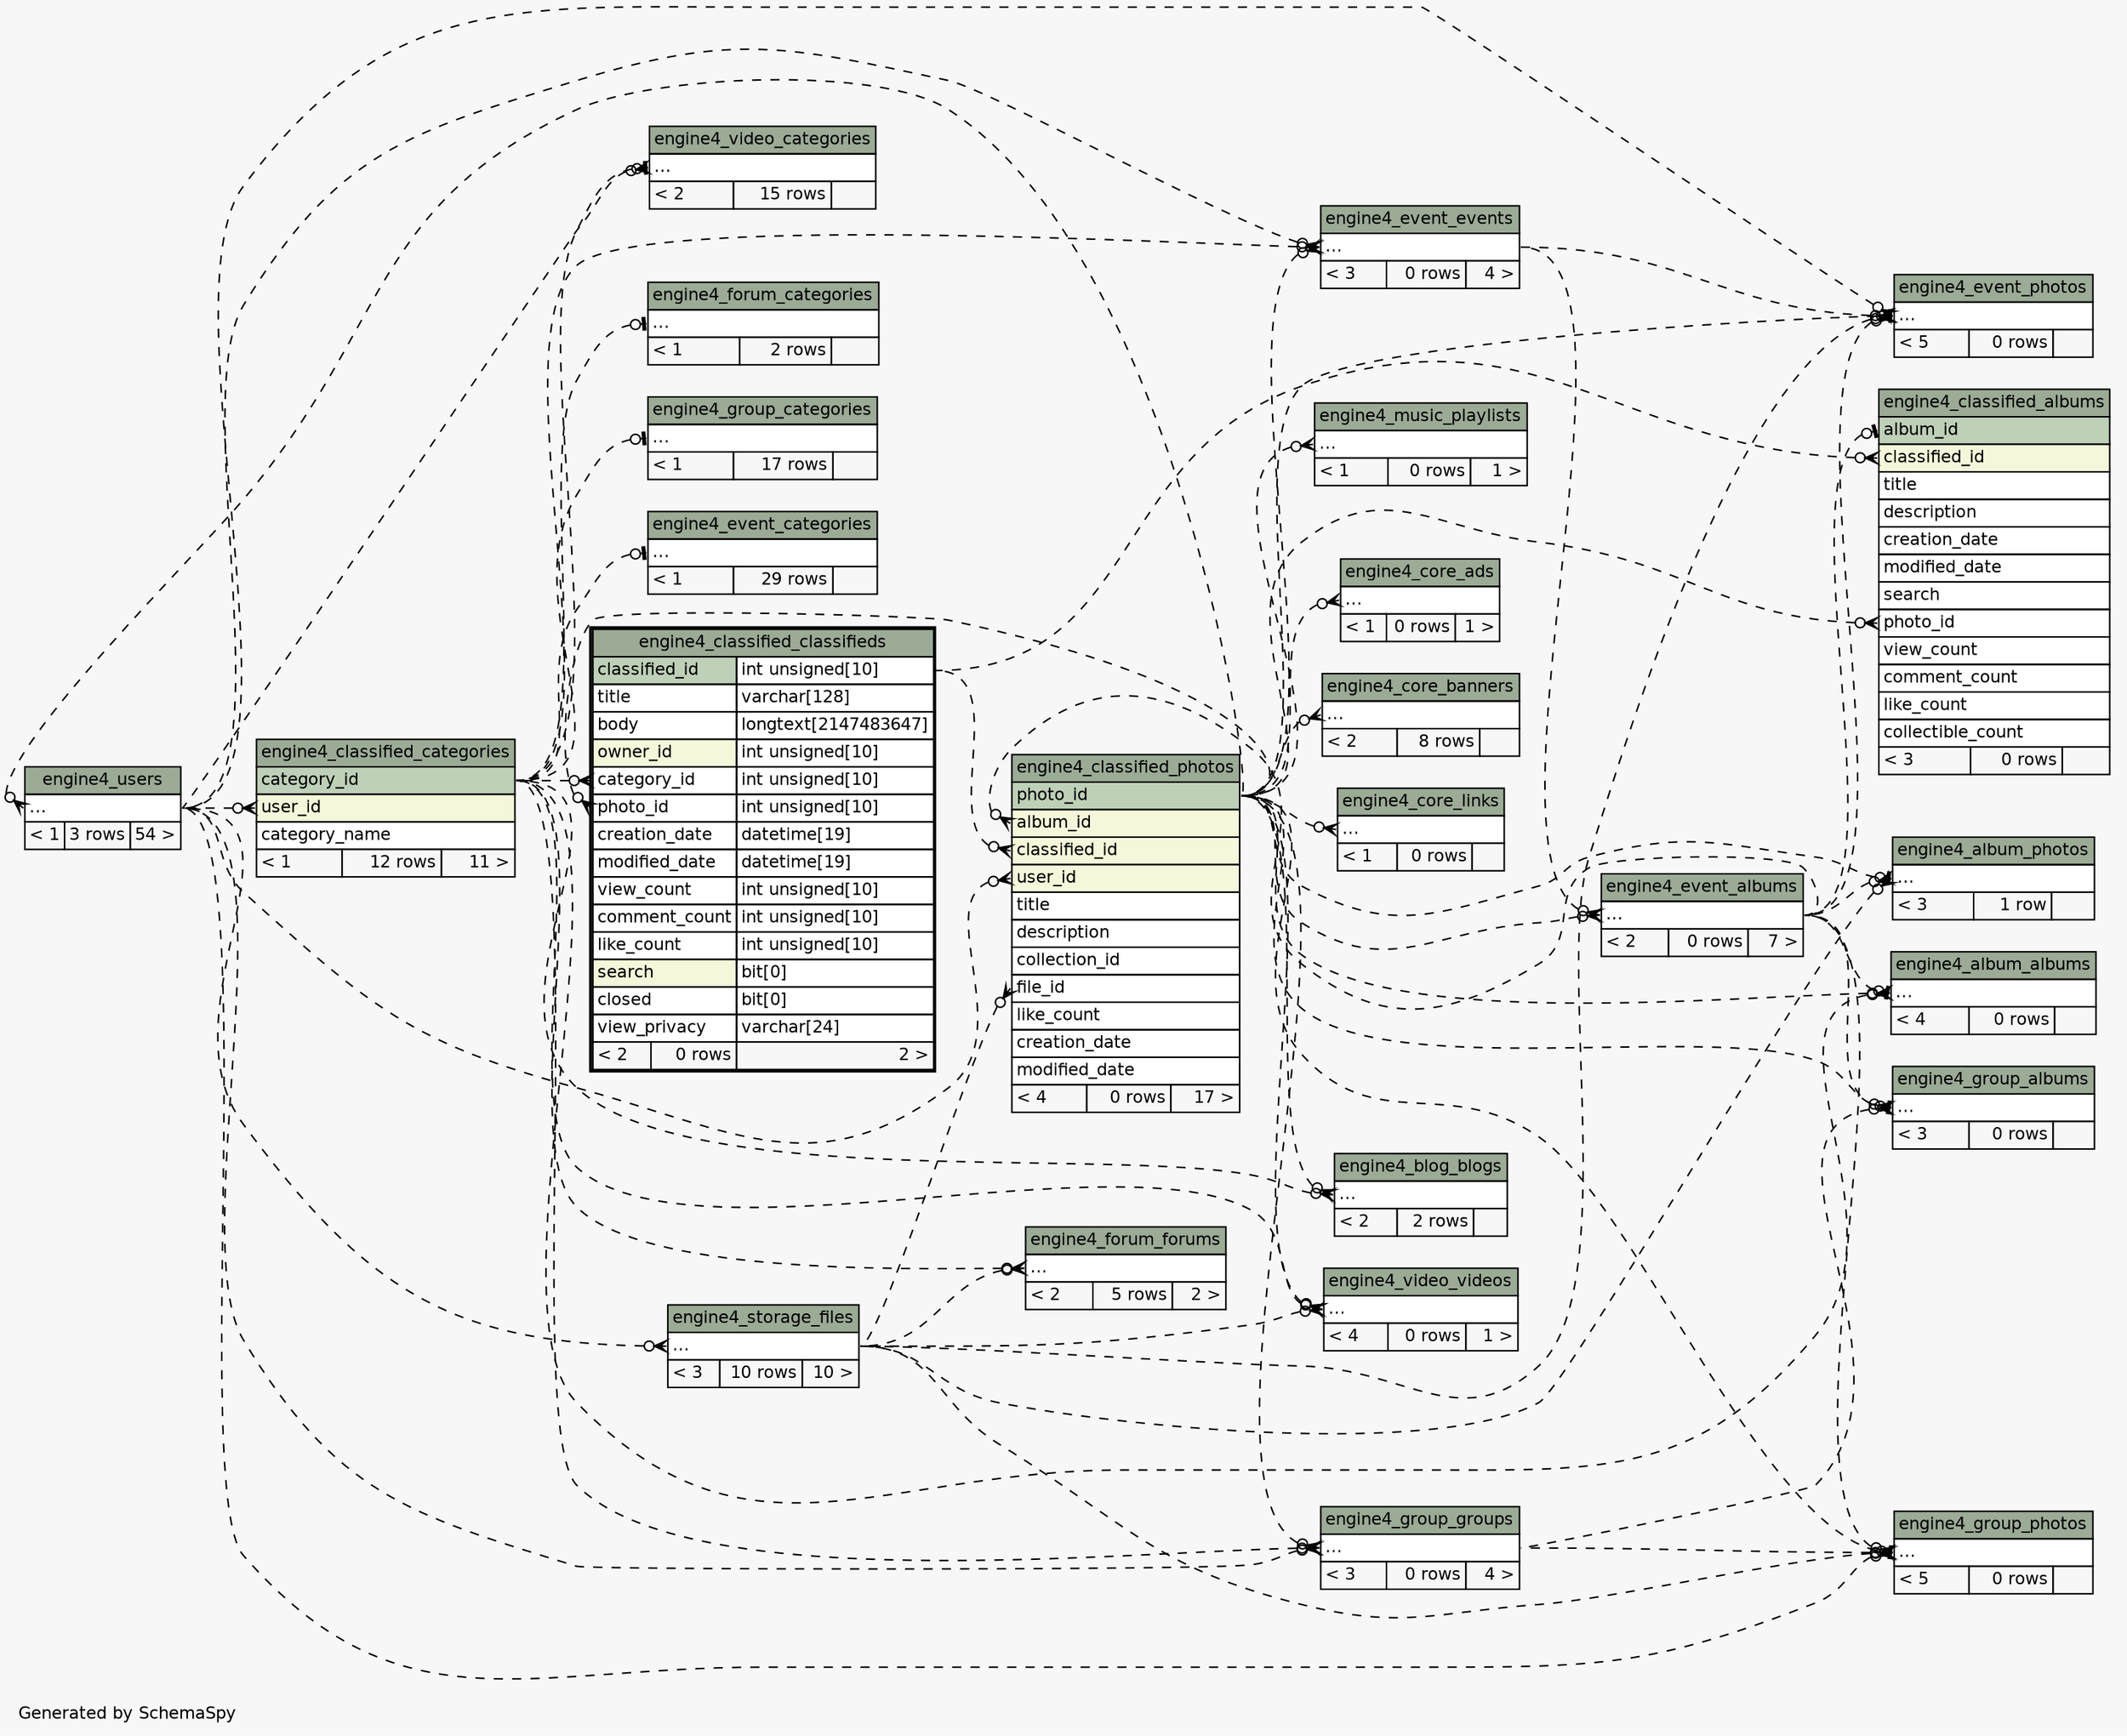 // dot 2.38.0 on Windows 10 10.0
// SchemaSpy rev 590
digraph "impliedTwoDegreesRelationshipsDiagram" {
  graph [
    rankdir="RL"
    bgcolor="#f7f7f7"
    label="\nGenerated by SchemaSpy"
    labeljust="l"
    nodesep="0.18"
    ranksep="0.46"
    fontname="Helvetica"
    fontsize="11"
  ];
  node [
    fontname="Helvetica"
    fontsize="11"
    shape="plaintext"
  ];
  edge [
    arrowsize="0.8"
  ];
  "engine4_album_albums":"elipses":w -> "engine4_event_albums":"elipses":e [arrowhead=none dir=back arrowtail=teeodot style=dashed];
  "engine4_album_albums":"elipses":w -> "engine4_classified_categories":"category_id":e [arrowhead=none dir=back arrowtail=crowodot style=dashed];
  "engine4_album_albums":"elipses":w -> "engine4_classified_photos":"photo_id":e [arrowhead=none dir=back arrowtail=crowodot style=dashed];
  "engine4_album_photos":"elipses":w -> "engine4_event_albums":"elipses":e [arrowhead=none dir=back arrowtail=crowodot style=dashed];
  "engine4_album_photos":"elipses":w -> "engine4_storage_files":"elipses":e [arrowhead=none dir=back arrowtail=crowodot style=dashed];
  "engine4_album_photos":"elipses":w -> "engine4_classified_photos":"photo_id":e [arrowhead=none dir=back arrowtail=teeodot style=dashed];
  "engine4_blog_blogs":"elipses":w -> "engine4_classified_categories":"category_id":e [arrowhead=none dir=back arrowtail=crowodot style=dashed];
  "engine4_blog_blogs":"elipses":w -> "engine4_classified_photos":"photo_id":e [arrowhead=none dir=back arrowtail=crowodot style=dashed];
  "engine4_classified_albums":"album_id":w -> "engine4_event_albums":"elipses":e [arrowhead=none dir=back arrowtail=teeodot style=dashed];
  "engine4_classified_albums":"classified_id":w -> "engine4_classified_classifieds":"classified_id.type":e [arrowhead=none dir=back arrowtail=crowodot style=dashed];
  "engine4_classified_albums":"photo_id":w -> "engine4_classified_photos":"photo_id":e [arrowhead=none dir=back arrowtail=crowodot style=dashed];
  "engine4_classified_categories":"user_id":w -> "engine4_users":"elipses":e [arrowhead=none dir=back arrowtail=crowodot style=dashed];
  "engine4_classified_classifieds":"category_id":w -> "engine4_classified_categories":"category_id":e [arrowhead=none dir=back arrowtail=crowodot style=dashed];
  "engine4_classified_classifieds":"photo_id":w -> "engine4_classified_photos":"photo_id":e [arrowhead=none dir=back arrowtail=crowodot style=dashed];
  "engine4_classified_photos":"album_id":w -> "engine4_event_albums":"elipses":e [arrowhead=none dir=back arrowtail=crowodot style=dashed];
  "engine4_classified_photos":"classified_id":w -> "engine4_classified_classifieds":"classified_id.type":e [arrowhead=none dir=back arrowtail=crowodot style=dashed];
  "engine4_classified_photos":"file_id":w -> "engine4_storage_files":"elipses":e [arrowhead=none dir=back arrowtail=crowodot style=dashed];
  "engine4_classified_photos":"user_id":w -> "engine4_users":"elipses":e [arrowhead=none dir=back arrowtail=crowodot style=dashed];
  "engine4_core_ads":"elipses":w -> "engine4_classified_photos":"photo_id":e [arrowhead=none dir=back arrowtail=crowodot style=dashed];
  "engine4_core_banners":"elipses":w -> "engine4_classified_photos":"photo_id":e [arrowhead=none dir=back arrowtail=crowodot style=dashed];
  "engine4_core_links":"elipses":w -> "engine4_classified_photos":"photo_id":e [arrowhead=none dir=back arrowtail=crowodot style=dashed];
  "engine4_event_albums":"elipses":w -> "engine4_event_events":"elipses":e [arrowhead=none dir=back arrowtail=crowodot style=dashed];
  "engine4_event_albums":"elipses":w -> "engine4_classified_photos":"photo_id":e [arrowhead=none dir=back arrowtail=crowodot style=dashed];
  "engine4_event_categories":"elipses":w -> "engine4_classified_categories":"category_id":e [arrowhead=none dir=back arrowtail=teeodot style=dashed];
  "engine4_event_events":"elipses":w -> "engine4_classified_categories":"category_id":e [arrowhead=none dir=back arrowtail=crowodot style=dashed];
  "engine4_event_events":"elipses":w -> "engine4_classified_photos":"photo_id":e [arrowhead=none dir=back arrowtail=crowodot style=dashed];
  "engine4_event_events":"elipses":w -> "engine4_users":"elipses":e [arrowhead=none dir=back arrowtail=crowodot style=dashed];
  "engine4_event_photos":"elipses":w -> "engine4_event_albums":"elipses":e [arrowhead=none dir=back arrowtail=crowodot style=dashed];
  "engine4_event_photos":"elipses":w -> "engine4_event_events":"elipses":e [arrowhead=none dir=back arrowtail=crowodot style=dashed];
  "engine4_event_photos":"elipses":w -> "engine4_storage_files":"elipses":e [arrowhead=none dir=back arrowtail=crowodot style=dashed];
  "engine4_event_photos":"elipses":w -> "engine4_classified_photos":"photo_id":e [arrowhead=none dir=back arrowtail=teeodot style=dashed];
  "engine4_event_photos":"elipses":w -> "engine4_users":"elipses":e [arrowhead=none dir=back arrowtail=crowodot style=dashed];
  "engine4_forum_categories":"elipses":w -> "engine4_classified_categories":"category_id":e [arrowhead=none dir=back arrowtail=teeodot style=dashed];
  "engine4_forum_forums":"elipses":w -> "engine4_classified_categories":"category_id":e [arrowhead=none dir=back arrowtail=crowodot style=dashed];
  "engine4_forum_forums":"elipses":w -> "engine4_storage_files":"elipses":e [arrowhead=none dir=back arrowtail=crowodot style=dashed];
  "engine4_group_albums":"elipses":w -> "engine4_event_albums":"elipses":e [arrowhead=none dir=back arrowtail=teeodot style=dashed];
  "engine4_group_albums":"elipses":w -> "engine4_group_groups":"elipses":e [arrowhead=none dir=back arrowtail=crowodot style=dashed];
  "engine4_group_albums":"elipses":w -> "engine4_classified_photos":"photo_id":e [arrowhead=none dir=back arrowtail=crowodot style=dashed];
  "engine4_group_categories":"elipses":w -> "engine4_classified_categories":"category_id":e [arrowhead=none dir=back arrowtail=teeodot style=dashed];
  "engine4_group_groups":"elipses":w -> "engine4_classified_categories":"category_id":e [arrowhead=none dir=back arrowtail=crowodot style=dashed];
  "engine4_group_groups":"elipses":w -> "engine4_classified_photos":"photo_id":e [arrowhead=none dir=back arrowtail=crowodot style=dashed];
  "engine4_group_groups":"elipses":w -> "engine4_users":"elipses":e [arrowhead=none dir=back arrowtail=crowodot style=dashed];
  "engine4_group_photos":"elipses":w -> "engine4_event_albums":"elipses":e [arrowhead=none dir=back arrowtail=crowodot style=dashed];
  "engine4_group_photos":"elipses":w -> "engine4_storage_files":"elipses":e [arrowhead=none dir=back arrowtail=crowodot style=dashed];
  "engine4_group_photos":"elipses":w -> "engine4_group_groups":"elipses":e [arrowhead=none dir=back arrowtail=crowodot style=dashed];
  "engine4_group_photos":"elipses":w -> "engine4_classified_photos":"photo_id":e [arrowhead=none dir=back arrowtail=teeodot style=dashed];
  "engine4_group_photos":"elipses":w -> "engine4_users":"elipses":e [arrowhead=none dir=back arrowtail=crowodot style=dashed];
  "engine4_music_playlists":"elipses":w -> "engine4_classified_photos":"photo_id":e [arrowhead=none dir=back arrowtail=crowodot style=dashed];
  "engine4_storage_files":"elipses":w -> "engine4_users":"elipses":e [arrowhead=none dir=back arrowtail=crowodot style=dashed];
  "engine4_users":"elipses":w -> "engine4_classified_photos":"photo_id":e [arrowhead=none dir=back arrowtail=crowodot style=dashed];
  "engine4_video_categories":"elipses":w -> "engine4_classified_categories":"category_id":e [arrowhead=none dir=back arrowtail=teeodot style=dashed];
  "engine4_video_categories":"elipses":w -> "engine4_users":"elipses":e [arrowhead=none dir=back arrowtail=crowodot style=dashed];
  "engine4_video_videos":"elipses":w -> "engine4_classified_categories":"category_id":e [arrowhead=none dir=back arrowtail=crowodot style=dashed];
  "engine4_video_videos":"elipses":w -> "engine4_storage_files":"elipses":e [arrowhead=none dir=back arrowtail=crowodot style=dashed];
  "engine4_video_videos":"elipses":w -> "engine4_classified_photos":"photo_id":e [arrowhead=none dir=back arrowtail=crowodot style=dashed];
  "engine4_album_albums" [
    label=<
    <TABLE BORDER="0" CELLBORDER="1" CELLSPACING="0" BGCOLOR="#ffffff">
      <TR><TD COLSPAN="3" BGCOLOR="#9bab96" ALIGN="CENTER">engine4_album_albums</TD></TR>
      <TR><TD PORT="elipses" COLSPAN="3" ALIGN="LEFT">...</TD></TR>
      <TR><TD ALIGN="LEFT" BGCOLOR="#f7f7f7">&lt; 4</TD><TD ALIGN="RIGHT" BGCOLOR="#f7f7f7">0 rows</TD><TD ALIGN="RIGHT" BGCOLOR="#f7f7f7">  </TD></TR>
    </TABLE>>
    URL="engine4_album_albums.html"
    tooltip="engine4_album_albums"
  ];
  "engine4_album_photos" [
    label=<
    <TABLE BORDER="0" CELLBORDER="1" CELLSPACING="0" BGCOLOR="#ffffff">
      <TR><TD COLSPAN="3" BGCOLOR="#9bab96" ALIGN="CENTER">engine4_album_photos</TD></TR>
      <TR><TD PORT="elipses" COLSPAN="3" ALIGN="LEFT">...</TD></TR>
      <TR><TD ALIGN="LEFT" BGCOLOR="#f7f7f7">&lt; 3</TD><TD ALIGN="RIGHT" BGCOLOR="#f7f7f7">1 row</TD><TD ALIGN="RIGHT" BGCOLOR="#f7f7f7">  </TD></TR>
    </TABLE>>
    URL="engine4_album_photos.html"
    tooltip="engine4_album_photos"
  ];
  "engine4_blog_blogs" [
    label=<
    <TABLE BORDER="0" CELLBORDER="1" CELLSPACING="0" BGCOLOR="#ffffff">
      <TR><TD COLSPAN="3" BGCOLOR="#9bab96" ALIGN="CENTER">engine4_blog_blogs</TD></TR>
      <TR><TD PORT="elipses" COLSPAN="3" ALIGN="LEFT">...</TD></TR>
      <TR><TD ALIGN="LEFT" BGCOLOR="#f7f7f7">&lt; 2</TD><TD ALIGN="RIGHT" BGCOLOR="#f7f7f7">2 rows</TD><TD ALIGN="RIGHT" BGCOLOR="#f7f7f7">  </TD></TR>
    </TABLE>>
    URL="engine4_blog_blogs.html"
    tooltip="engine4_blog_blogs"
  ];
  "engine4_classified_albums" [
    label=<
    <TABLE BORDER="0" CELLBORDER="1" CELLSPACING="0" BGCOLOR="#ffffff">
      <TR><TD COLSPAN="3" BGCOLOR="#9bab96" ALIGN="CENTER">engine4_classified_albums</TD></TR>
      <TR><TD PORT="album_id" COLSPAN="3" BGCOLOR="#bed1b8" ALIGN="LEFT">album_id</TD></TR>
      <TR><TD PORT="classified_id" COLSPAN="3" BGCOLOR="#f4f7da" ALIGN="LEFT">classified_id</TD></TR>
      <TR><TD PORT="title" COLSPAN="3" ALIGN="LEFT">title</TD></TR>
      <TR><TD PORT="description" COLSPAN="3" ALIGN="LEFT">description</TD></TR>
      <TR><TD PORT="creation_date" COLSPAN="3" ALIGN="LEFT">creation_date</TD></TR>
      <TR><TD PORT="modified_date" COLSPAN="3" ALIGN="LEFT">modified_date</TD></TR>
      <TR><TD PORT="search" COLSPAN="3" ALIGN="LEFT">search</TD></TR>
      <TR><TD PORT="photo_id" COLSPAN="3" ALIGN="LEFT">photo_id</TD></TR>
      <TR><TD PORT="view_count" COLSPAN="3" ALIGN="LEFT">view_count</TD></TR>
      <TR><TD PORT="comment_count" COLSPAN="3" ALIGN="LEFT">comment_count</TD></TR>
      <TR><TD PORT="like_count" COLSPAN="3" ALIGN="LEFT">like_count</TD></TR>
      <TR><TD PORT="collectible_count" COLSPAN="3" ALIGN="LEFT">collectible_count</TD></TR>
      <TR><TD ALIGN="LEFT" BGCOLOR="#f7f7f7">&lt; 3</TD><TD ALIGN="RIGHT" BGCOLOR="#f7f7f7">0 rows</TD><TD ALIGN="RIGHT" BGCOLOR="#f7f7f7">  </TD></TR>
    </TABLE>>
    URL="engine4_classified_albums.html"
    tooltip="engine4_classified_albums"
  ];
  "engine4_classified_categories" [
    label=<
    <TABLE BORDER="0" CELLBORDER="1" CELLSPACING="0" BGCOLOR="#ffffff">
      <TR><TD COLSPAN="3" BGCOLOR="#9bab96" ALIGN="CENTER">engine4_classified_categories</TD></TR>
      <TR><TD PORT="category_id" COLSPAN="3" BGCOLOR="#bed1b8" ALIGN="LEFT">category_id</TD></TR>
      <TR><TD PORT="user_id" COLSPAN="3" BGCOLOR="#f4f7da" ALIGN="LEFT">user_id</TD></TR>
      <TR><TD PORT="category_name" COLSPAN="3" ALIGN="LEFT">category_name</TD></TR>
      <TR><TD ALIGN="LEFT" BGCOLOR="#f7f7f7">&lt; 1</TD><TD ALIGN="RIGHT" BGCOLOR="#f7f7f7">12 rows</TD><TD ALIGN="RIGHT" BGCOLOR="#f7f7f7">11 &gt;</TD></TR>
    </TABLE>>
    URL="engine4_classified_categories.html"
    tooltip="engine4_classified_categories"
  ];
  "engine4_classified_classifieds" [
    label=<
    <TABLE BORDER="2" CELLBORDER="1" CELLSPACING="0" BGCOLOR="#ffffff">
      <TR><TD COLSPAN="3" BGCOLOR="#9bab96" ALIGN="CENTER">engine4_classified_classifieds</TD></TR>
      <TR><TD PORT="classified_id" COLSPAN="2" BGCOLOR="#bed1b8" ALIGN="LEFT">classified_id</TD><TD PORT="classified_id.type" ALIGN="LEFT">int unsigned[10]</TD></TR>
      <TR><TD PORT="title" COLSPAN="2" ALIGN="LEFT">title</TD><TD PORT="title.type" ALIGN="LEFT">varchar[128]</TD></TR>
      <TR><TD PORT="body" COLSPAN="2" ALIGN="LEFT">body</TD><TD PORT="body.type" ALIGN="LEFT">longtext[2147483647]</TD></TR>
      <TR><TD PORT="owner_id" COLSPAN="2" BGCOLOR="#f4f7da" ALIGN="LEFT">owner_id</TD><TD PORT="owner_id.type" ALIGN="LEFT">int unsigned[10]</TD></TR>
      <TR><TD PORT="category_id" COLSPAN="2" ALIGN="LEFT">category_id</TD><TD PORT="category_id.type" ALIGN="LEFT">int unsigned[10]</TD></TR>
      <TR><TD PORT="photo_id" COLSPAN="2" ALIGN="LEFT">photo_id</TD><TD PORT="photo_id.type" ALIGN="LEFT">int unsigned[10]</TD></TR>
      <TR><TD PORT="creation_date" COLSPAN="2" ALIGN="LEFT">creation_date</TD><TD PORT="creation_date.type" ALIGN="LEFT">datetime[19]</TD></TR>
      <TR><TD PORT="modified_date" COLSPAN="2" ALIGN="LEFT">modified_date</TD><TD PORT="modified_date.type" ALIGN="LEFT">datetime[19]</TD></TR>
      <TR><TD PORT="view_count" COLSPAN="2" ALIGN="LEFT">view_count</TD><TD PORT="view_count.type" ALIGN="LEFT">int unsigned[10]</TD></TR>
      <TR><TD PORT="comment_count" COLSPAN="2" ALIGN="LEFT">comment_count</TD><TD PORT="comment_count.type" ALIGN="LEFT">int unsigned[10]</TD></TR>
      <TR><TD PORT="like_count" COLSPAN="2" ALIGN="LEFT">like_count</TD><TD PORT="like_count.type" ALIGN="LEFT">int unsigned[10]</TD></TR>
      <TR><TD PORT="search" COLSPAN="2" BGCOLOR="#f4f7da" ALIGN="LEFT">search</TD><TD PORT="search.type" ALIGN="LEFT">bit[0]</TD></TR>
      <TR><TD PORT="closed" COLSPAN="2" ALIGN="LEFT">closed</TD><TD PORT="closed.type" ALIGN="LEFT">bit[0]</TD></TR>
      <TR><TD PORT="view_privacy" COLSPAN="2" ALIGN="LEFT">view_privacy</TD><TD PORT="view_privacy.type" ALIGN="LEFT">varchar[24]</TD></TR>
      <TR><TD ALIGN="LEFT" BGCOLOR="#f7f7f7">&lt; 2</TD><TD ALIGN="RIGHT" BGCOLOR="#f7f7f7">0 rows</TD><TD ALIGN="RIGHT" BGCOLOR="#f7f7f7">2 &gt;</TD></TR>
    </TABLE>>
    URL="engine4_classified_classifieds.html"
    tooltip="engine4_classified_classifieds"
  ];
  "engine4_classified_photos" [
    label=<
    <TABLE BORDER="0" CELLBORDER="1" CELLSPACING="0" BGCOLOR="#ffffff">
      <TR><TD COLSPAN="3" BGCOLOR="#9bab96" ALIGN="CENTER">engine4_classified_photos</TD></TR>
      <TR><TD PORT="photo_id" COLSPAN="3" BGCOLOR="#bed1b8" ALIGN="LEFT">photo_id</TD></TR>
      <TR><TD PORT="album_id" COLSPAN="3" BGCOLOR="#f4f7da" ALIGN="LEFT">album_id</TD></TR>
      <TR><TD PORT="classified_id" COLSPAN="3" BGCOLOR="#f4f7da" ALIGN="LEFT">classified_id</TD></TR>
      <TR><TD PORT="user_id" COLSPAN="3" BGCOLOR="#f4f7da" ALIGN="LEFT">user_id</TD></TR>
      <TR><TD PORT="title" COLSPAN="3" ALIGN="LEFT">title</TD></TR>
      <TR><TD PORT="description" COLSPAN="3" ALIGN="LEFT">description</TD></TR>
      <TR><TD PORT="collection_id" COLSPAN="3" ALIGN="LEFT">collection_id</TD></TR>
      <TR><TD PORT="file_id" COLSPAN="3" ALIGN="LEFT">file_id</TD></TR>
      <TR><TD PORT="like_count" COLSPAN="3" ALIGN="LEFT">like_count</TD></TR>
      <TR><TD PORT="creation_date" COLSPAN="3" ALIGN="LEFT">creation_date</TD></TR>
      <TR><TD PORT="modified_date" COLSPAN="3" ALIGN="LEFT">modified_date</TD></TR>
      <TR><TD ALIGN="LEFT" BGCOLOR="#f7f7f7">&lt; 4</TD><TD ALIGN="RIGHT" BGCOLOR="#f7f7f7">0 rows</TD><TD ALIGN="RIGHT" BGCOLOR="#f7f7f7">17 &gt;</TD></TR>
    </TABLE>>
    URL="engine4_classified_photos.html"
    tooltip="engine4_classified_photos"
  ];
  "engine4_core_ads" [
    label=<
    <TABLE BORDER="0" CELLBORDER="1" CELLSPACING="0" BGCOLOR="#ffffff">
      <TR><TD COLSPAN="3" BGCOLOR="#9bab96" ALIGN="CENTER">engine4_core_ads</TD></TR>
      <TR><TD PORT="elipses" COLSPAN="3" ALIGN="LEFT">...</TD></TR>
      <TR><TD ALIGN="LEFT" BGCOLOR="#f7f7f7">&lt; 1</TD><TD ALIGN="RIGHT" BGCOLOR="#f7f7f7">0 rows</TD><TD ALIGN="RIGHT" BGCOLOR="#f7f7f7">1 &gt;</TD></TR>
    </TABLE>>
    URL="engine4_core_ads.html"
    tooltip="engine4_core_ads"
  ];
  "engine4_core_banners" [
    label=<
    <TABLE BORDER="0" CELLBORDER="1" CELLSPACING="0" BGCOLOR="#ffffff">
      <TR><TD COLSPAN="3" BGCOLOR="#9bab96" ALIGN="CENTER">engine4_core_banners</TD></TR>
      <TR><TD PORT="elipses" COLSPAN="3" ALIGN="LEFT">...</TD></TR>
      <TR><TD ALIGN="LEFT" BGCOLOR="#f7f7f7">&lt; 2</TD><TD ALIGN="RIGHT" BGCOLOR="#f7f7f7">8 rows</TD><TD ALIGN="RIGHT" BGCOLOR="#f7f7f7">  </TD></TR>
    </TABLE>>
    URL="engine4_core_banners.html"
    tooltip="engine4_core_banners"
  ];
  "engine4_core_links" [
    label=<
    <TABLE BORDER="0" CELLBORDER="1" CELLSPACING="0" BGCOLOR="#ffffff">
      <TR><TD COLSPAN="3" BGCOLOR="#9bab96" ALIGN="CENTER">engine4_core_links</TD></TR>
      <TR><TD PORT="elipses" COLSPAN="3" ALIGN="LEFT">...</TD></TR>
      <TR><TD ALIGN="LEFT" BGCOLOR="#f7f7f7">&lt; 1</TD><TD ALIGN="RIGHT" BGCOLOR="#f7f7f7">0 rows</TD><TD ALIGN="RIGHT" BGCOLOR="#f7f7f7">  </TD></TR>
    </TABLE>>
    URL="engine4_core_links.html"
    tooltip="engine4_core_links"
  ];
  "engine4_event_albums" [
    label=<
    <TABLE BORDER="0" CELLBORDER="1" CELLSPACING="0" BGCOLOR="#ffffff">
      <TR><TD COLSPAN="3" BGCOLOR="#9bab96" ALIGN="CENTER">engine4_event_albums</TD></TR>
      <TR><TD PORT="elipses" COLSPAN="3" ALIGN="LEFT">...</TD></TR>
      <TR><TD ALIGN="LEFT" BGCOLOR="#f7f7f7">&lt; 2</TD><TD ALIGN="RIGHT" BGCOLOR="#f7f7f7">0 rows</TD><TD ALIGN="RIGHT" BGCOLOR="#f7f7f7">7 &gt;</TD></TR>
    </TABLE>>
    URL="engine4_event_albums.html"
    tooltip="engine4_event_albums"
  ];
  "engine4_event_categories" [
    label=<
    <TABLE BORDER="0" CELLBORDER="1" CELLSPACING="0" BGCOLOR="#ffffff">
      <TR><TD COLSPAN="3" BGCOLOR="#9bab96" ALIGN="CENTER">engine4_event_categories</TD></TR>
      <TR><TD PORT="elipses" COLSPAN="3" ALIGN="LEFT">...</TD></TR>
      <TR><TD ALIGN="LEFT" BGCOLOR="#f7f7f7">&lt; 1</TD><TD ALIGN="RIGHT" BGCOLOR="#f7f7f7">29 rows</TD><TD ALIGN="RIGHT" BGCOLOR="#f7f7f7">  </TD></TR>
    </TABLE>>
    URL="engine4_event_categories.html"
    tooltip="engine4_event_categories"
  ];
  "engine4_event_events" [
    label=<
    <TABLE BORDER="0" CELLBORDER="1" CELLSPACING="0" BGCOLOR="#ffffff">
      <TR><TD COLSPAN="3" BGCOLOR="#9bab96" ALIGN="CENTER">engine4_event_events</TD></TR>
      <TR><TD PORT="elipses" COLSPAN="3" ALIGN="LEFT">...</TD></TR>
      <TR><TD ALIGN="LEFT" BGCOLOR="#f7f7f7">&lt; 3</TD><TD ALIGN="RIGHT" BGCOLOR="#f7f7f7">0 rows</TD><TD ALIGN="RIGHT" BGCOLOR="#f7f7f7">4 &gt;</TD></TR>
    </TABLE>>
    URL="engine4_event_events.html"
    tooltip="engine4_event_events"
  ];
  "engine4_event_photos" [
    label=<
    <TABLE BORDER="0" CELLBORDER="1" CELLSPACING="0" BGCOLOR="#ffffff">
      <TR><TD COLSPAN="3" BGCOLOR="#9bab96" ALIGN="CENTER">engine4_event_photos</TD></TR>
      <TR><TD PORT="elipses" COLSPAN="3" ALIGN="LEFT">...</TD></TR>
      <TR><TD ALIGN="LEFT" BGCOLOR="#f7f7f7">&lt; 5</TD><TD ALIGN="RIGHT" BGCOLOR="#f7f7f7">0 rows</TD><TD ALIGN="RIGHT" BGCOLOR="#f7f7f7">  </TD></TR>
    </TABLE>>
    URL="engine4_event_photos.html"
    tooltip="engine4_event_photos"
  ];
  "engine4_forum_categories" [
    label=<
    <TABLE BORDER="0" CELLBORDER="1" CELLSPACING="0" BGCOLOR="#ffffff">
      <TR><TD COLSPAN="3" BGCOLOR="#9bab96" ALIGN="CENTER">engine4_forum_categories</TD></TR>
      <TR><TD PORT="elipses" COLSPAN="3" ALIGN="LEFT">...</TD></TR>
      <TR><TD ALIGN="LEFT" BGCOLOR="#f7f7f7">&lt; 1</TD><TD ALIGN="RIGHT" BGCOLOR="#f7f7f7">2 rows</TD><TD ALIGN="RIGHT" BGCOLOR="#f7f7f7">  </TD></TR>
    </TABLE>>
    URL="engine4_forum_categories.html"
    tooltip="engine4_forum_categories"
  ];
  "engine4_forum_forums" [
    label=<
    <TABLE BORDER="0" CELLBORDER="1" CELLSPACING="0" BGCOLOR="#ffffff">
      <TR><TD COLSPAN="3" BGCOLOR="#9bab96" ALIGN="CENTER">engine4_forum_forums</TD></TR>
      <TR><TD PORT="elipses" COLSPAN="3" ALIGN="LEFT">...</TD></TR>
      <TR><TD ALIGN="LEFT" BGCOLOR="#f7f7f7">&lt; 2</TD><TD ALIGN="RIGHT" BGCOLOR="#f7f7f7">5 rows</TD><TD ALIGN="RIGHT" BGCOLOR="#f7f7f7">2 &gt;</TD></TR>
    </TABLE>>
    URL="engine4_forum_forums.html"
    tooltip="engine4_forum_forums"
  ];
  "engine4_group_albums" [
    label=<
    <TABLE BORDER="0" CELLBORDER="1" CELLSPACING="0" BGCOLOR="#ffffff">
      <TR><TD COLSPAN="3" BGCOLOR="#9bab96" ALIGN="CENTER">engine4_group_albums</TD></TR>
      <TR><TD PORT="elipses" COLSPAN="3" ALIGN="LEFT">...</TD></TR>
      <TR><TD ALIGN="LEFT" BGCOLOR="#f7f7f7">&lt; 3</TD><TD ALIGN="RIGHT" BGCOLOR="#f7f7f7">0 rows</TD><TD ALIGN="RIGHT" BGCOLOR="#f7f7f7">  </TD></TR>
    </TABLE>>
    URL="engine4_group_albums.html"
    tooltip="engine4_group_albums"
  ];
  "engine4_group_categories" [
    label=<
    <TABLE BORDER="0" CELLBORDER="1" CELLSPACING="0" BGCOLOR="#ffffff">
      <TR><TD COLSPAN="3" BGCOLOR="#9bab96" ALIGN="CENTER">engine4_group_categories</TD></TR>
      <TR><TD PORT="elipses" COLSPAN="3" ALIGN="LEFT">...</TD></TR>
      <TR><TD ALIGN="LEFT" BGCOLOR="#f7f7f7">&lt; 1</TD><TD ALIGN="RIGHT" BGCOLOR="#f7f7f7">17 rows</TD><TD ALIGN="RIGHT" BGCOLOR="#f7f7f7">  </TD></TR>
    </TABLE>>
    URL="engine4_group_categories.html"
    tooltip="engine4_group_categories"
  ];
  "engine4_group_groups" [
    label=<
    <TABLE BORDER="0" CELLBORDER="1" CELLSPACING="0" BGCOLOR="#ffffff">
      <TR><TD COLSPAN="3" BGCOLOR="#9bab96" ALIGN="CENTER">engine4_group_groups</TD></TR>
      <TR><TD PORT="elipses" COLSPAN="3" ALIGN="LEFT">...</TD></TR>
      <TR><TD ALIGN="LEFT" BGCOLOR="#f7f7f7">&lt; 3</TD><TD ALIGN="RIGHT" BGCOLOR="#f7f7f7">0 rows</TD><TD ALIGN="RIGHT" BGCOLOR="#f7f7f7">4 &gt;</TD></TR>
    </TABLE>>
    URL="engine4_group_groups.html"
    tooltip="engine4_group_groups"
  ];
  "engine4_group_photos" [
    label=<
    <TABLE BORDER="0" CELLBORDER="1" CELLSPACING="0" BGCOLOR="#ffffff">
      <TR><TD COLSPAN="3" BGCOLOR="#9bab96" ALIGN="CENTER">engine4_group_photos</TD></TR>
      <TR><TD PORT="elipses" COLSPAN="3" ALIGN="LEFT">...</TD></TR>
      <TR><TD ALIGN="LEFT" BGCOLOR="#f7f7f7">&lt; 5</TD><TD ALIGN="RIGHT" BGCOLOR="#f7f7f7">0 rows</TD><TD ALIGN="RIGHT" BGCOLOR="#f7f7f7">  </TD></TR>
    </TABLE>>
    URL="engine4_group_photos.html"
    tooltip="engine4_group_photos"
  ];
  "engine4_music_playlists" [
    label=<
    <TABLE BORDER="0" CELLBORDER="1" CELLSPACING="0" BGCOLOR="#ffffff">
      <TR><TD COLSPAN="3" BGCOLOR="#9bab96" ALIGN="CENTER">engine4_music_playlists</TD></TR>
      <TR><TD PORT="elipses" COLSPAN="3" ALIGN="LEFT">...</TD></TR>
      <TR><TD ALIGN="LEFT" BGCOLOR="#f7f7f7">&lt; 1</TD><TD ALIGN="RIGHT" BGCOLOR="#f7f7f7">0 rows</TD><TD ALIGN="RIGHT" BGCOLOR="#f7f7f7">1 &gt;</TD></TR>
    </TABLE>>
    URL="engine4_music_playlists.html"
    tooltip="engine4_music_playlists"
  ];
  "engine4_storage_files" [
    label=<
    <TABLE BORDER="0" CELLBORDER="1" CELLSPACING="0" BGCOLOR="#ffffff">
      <TR><TD COLSPAN="3" BGCOLOR="#9bab96" ALIGN="CENTER">engine4_storage_files</TD></TR>
      <TR><TD PORT="elipses" COLSPAN="3" ALIGN="LEFT">...</TD></TR>
      <TR><TD ALIGN="LEFT" BGCOLOR="#f7f7f7">&lt; 3</TD><TD ALIGN="RIGHT" BGCOLOR="#f7f7f7">10 rows</TD><TD ALIGN="RIGHT" BGCOLOR="#f7f7f7">10 &gt;</TD></TR>
    </TABLE>>
    URL="engine4_storage_files.html"
    tooltip="engine4_storage_files"
  ];
  "engine4_users" [
    label=<
    <TABLE BORDER="0" CELLBORDER="1" CELLSPACING="0" BGCOLOR="#ffffff">
      <TR><TD COLSPAN="3" BGCOLOR="#9bab96" ALIGN="CENTER">engine4_users</TD></TR>
      <TR><TD PORT="elipses" COLSPAN="3" ALIGN="LEFT">...</TD></TR>
      <TR><TD ALIGN="LEFT" BGCOLOR="#f7f7f7">&lt; 1</TD><TD ALIGN="RIGHT" BGCOLOR="#f7f7f7">3 rows</TD><TD ALIGN="RIGHT" BGCOLOR="#f7f7f7">54 &gt;</TD></TR>
    </TABLE>>
    URL="engine4_users.html"
    tooltip="engine4_users"
  ];
  "engine4_video_categories" [
    label=<
    <TABLE BORDER="0" CELLBORDER="1" CELLSPACING="0" BGCOLOR="#ffffff">
      <TR><TD COLSPAN="3" BGCOLOR="#9bab96" ALIGN="CENTER">engine4_video_categories</TD></TR>
      <TR><TD PORT="elipses" COLSPAN="3" ALIGN="LEFT">...</TD></TR>
      <TR><TD ALIGN="LEFT" BGCOLOR="#f7f7f7">&lt; 2</TD><TD ALIGN="RIGHT" BGCOLOR="#f7f7f7">15 rows</TD><TD ALIGN="RIGHT" BGCOLOR="#f7f7f7">  </TD></TR>
    </TABLE>>
    URL="engine4_video_categories.html"
    tooltip="engine4_video_categories"
  ];
  "engine4_video_videos" [
    label=<
    <TABLE BORDER="0" CELLBORDER="1" CELLSPACING="0" BGCOLOR="#ffffff">
      <TR><TD COLSPAN="3" BGCOLOR="#9bab96" ALIGN="CENTER">engine4_video_videos</TD></TR>
      <TR><TD PORT="elipses" COLSPAN="3" ALIGN="LEFT">...</TD></TR>
      <TR><TD ALIGN="LEFT" BGCOLOR="#f7f7f7">&lt; 4</TD><TD ALIGN="RIGHT" BGCOLOR="#f7f7f7">0 rows</TD><TD ALIGN="RIGHT" BGCOLOR="#f7f7f7">1 &gt;</TD></TR>
    </TABLE>>
    URL="engine4_video_videos.html"
    tooltip="engine4_video_videos"
  ];
}
